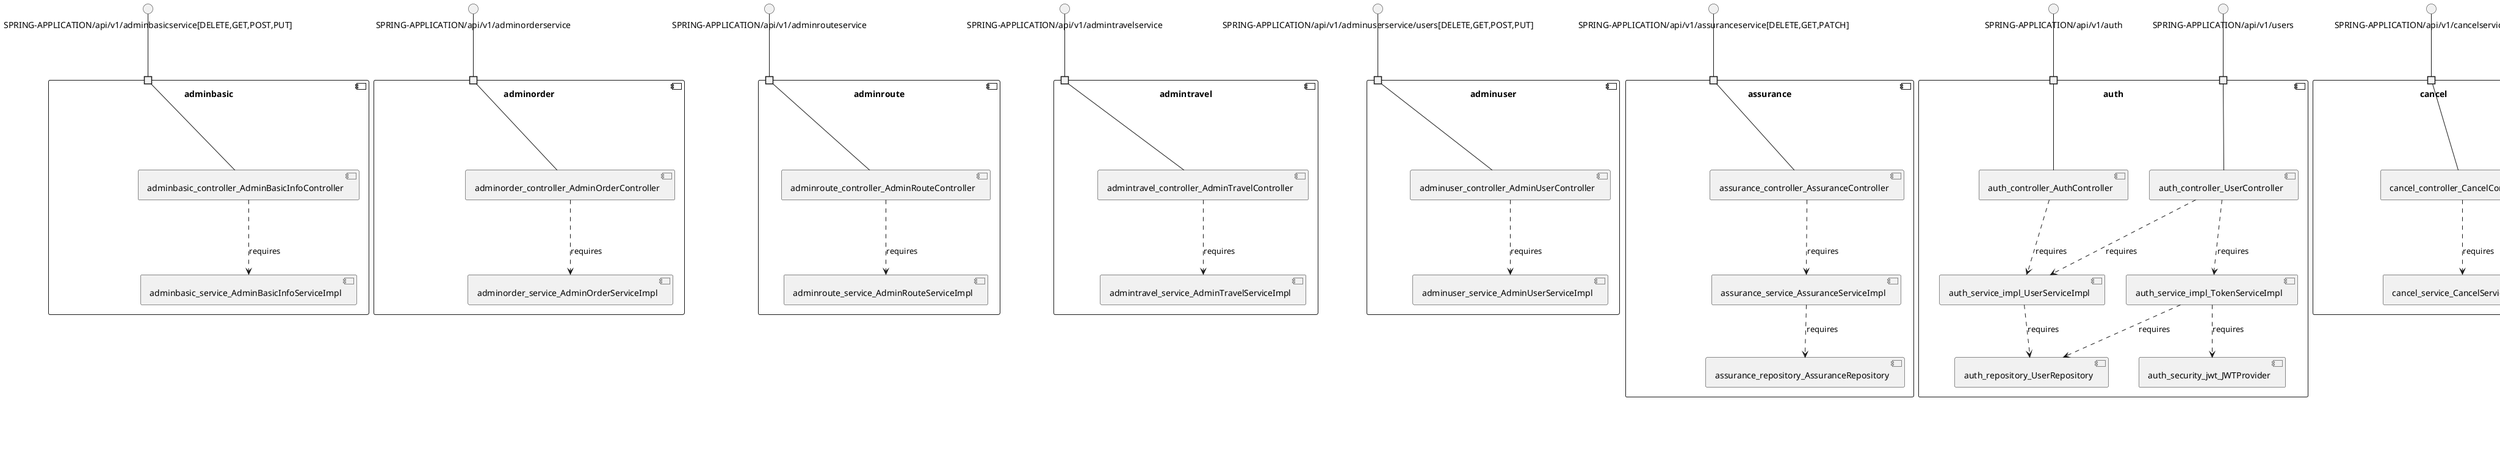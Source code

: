 @startuml
skinparam fixCircleLabelOverlapping true
skinparam componentStyle uml2
component "adminbasic\n\n\n\n\n\n" {
[adminbasic_service_AdminBasicInfoServiceImpl]
[adminbasic_controller_AdminBasicInfoController]
portin " " as adminbasic_requires_SPRING_APPLICATION_api_v1_adminbasicservice_DELETE_GET_POST_PUT_
[adminbasic_controller_AdminBasicInfoController]..>[adminbasic_service_AdminBasicInfoServiceImpl] : requires
"adminbasic_requires_SPRING_APPLICATION_api_v1_adminbasicservice_DELETE_GET_POST_PUT_"--[adminbasic_controller_AdminBasicInfoController]
}
interface "SPRING-APPLICATION/api/v1/adminbasicservice[DELETE,GET,POST,PUT]" as interface.SPRING_APPLICATION_api_v1_adminbasicservice_DELETE_GET_POST_PUT_
interface.SPRING_APPLICATION_api_v1_adminbasicservice_DELETE_GET_POST_PUT_--"adminbasic_requires_SPRING_APPLICATION_api_v1_adminbasicservice_DELETE_GET_POST_PUT_"
component "adminorder\n\n\n\n\n\n" {
[adminorder_service_AdminOrderServiceImpl]
[adminorder_controller_AdminOrderController]
portin " " as adminorder_requires_SPRING_APPLICATION_api_v1_adminorderservice
[adminorder_controller_AdminOrderController]..>[adminorder_service_AdminOrderServiceImpl] : requires
"adminorder_requires_SPRING_APPLICATION_api_v1_adminorderservice"--[adminorder_controller_AdminOrderController]
}
interface "SPRING-APPLICATION/api/v1/adminorderservice" as interface.SPRING_APPLICATION_api_v1_adminorderservice
interface.SPRING_APPLICATION_api_v1_adminorderservice--"adminorder_requires_SPRING_APPLICATION_api_v1_adminorderservice"
component "adminroute\n\n\n\n\n\n" {
[adminroute_service_AdminRouteServiceImpl]
[adminroute_controller_AdminRouteController]
portin " " as adminroute_requires_SPRING_APPLICATION_api_v1_adminrouteservice
[adminroute_controller_AdminRouteController]..>[adminroute_service_AdminRouteServiceImpl] : requires
"adminroute_requires_SPRING_APPLICATION_api_v1_adminrouteservice"--[adminroute_controller_AdminRouteController]
}
interface "SPRING-APPLICATION/api/v1/adminrouteservice" as interface.SPRING_APPLICATION_api_v1_adminrouteservice
interface.SPRING_APPLICATION_api_v1_adminrouteservice--"adminroute_requires_SPRING_APPLICATION_api_v1_adminrouteservice"
component "admintravel\n\n\n\n\n\n" {
[admintravel_service_AdminTravelServiceImpl]
[admintravel_controller_AdminTravelController]
portin " " as admintravel_requires_SPRING_APPLICATION_api_v1_admintravelservice
[admintravel_controller_AdminTravelController]..>[admintravel_service_AdminTravelServiceImpl] : requires
"admintravel_requires_SPRING_APPLICATION_api_v1_admintravelservice"--[admintravel_controller_AdminTravelController]
}
interface "SPRING-APPLICATION/api/v1/admintravelservice" as interface.SPRING_APPLICATION_api_v1_admintravelservice
interface.SPRING_APPLICATION_api_v1_admintravelservice--"admintravel_requires_SPRING_APPLICATION_api_v1_admintravelservice"
component "adminuser\n\n\n\n\n\n" {
[adminuser_service_AdminUserServiceImpl]
[adminuser_controller_AdminUserController]
portin " " as adminuser_requires_SPRING_APPLICATION_api_v1_adminuserservice_users_DELETE_GET_POST_PUT_
[adminuser_controller_AdminUserController]..>[adminuser_service_AdminUserServiceImpl] : requires
"adminuser_requires_SPRING_APPLICATION_api_v1_adminuserservice_users_DELETE_GET_POST_PUT_"--[adminuser_controller_AdminUserController]
}
interface "SPRING-APPLICATION/api/v1/adminuserservice/users[DELETE,GET,POST,PUT]" as interface.SPRING_APPLICATION_api_v1_adminuserservice_users_DELETE_GET_POST_PUT_
interface.SPRING_APPLICATION_api_v1_adminuserservice_users_DELETE_GET_POST_PUT_--"adminuser_requires_SPRING_APPLICATION_api_v1_adminuserservice_users_DELETE_GET_POST_PUT_"
component "assurance\n\n\n\n\n\n" {
[assurance_repository_AssuranceRepository]
[assurance_service_AssuranceServiceImpl]
[assurance_controller_AssuranceController]
portin " " as assurance_requires_SPRING_APPLICATION_api_v1_assuranceservice_DELETE_GET_PATCH_
[assurance_controller_AssuranceController]..>[assurance_service_AssuranceServiceImpl] : requires
[assurance_service_AssuranceServiceImpl]..>[assurance_repository_AssuranceRepository] : requires
"assurance_requires_SPRING_APPLICATION_api_v1_assuranceservice_DELETE_GET_PATCH_"--[assurance_controller_AssuranceController]
}
interface "SPRING-APPLICATION/api/v1/assuranceservice[DELETE,GET,PATCH]" as interface.SPRING_APPLICATION_api_v1_assuranceservice_DELETE_GET_PATCH_
interface.SPRING_APPLICATION_api_v1_assuranceservice_DELETE_GET_PATCH_--"assurance_requires_SPRING_APPLICATION_api_v1_assuranceservice_DELETE_GET_PATCH_"
component "auth\n\n\n\n\n\n" {
[auth_security_jwt_JWTProvider]
[auth_service_impl_TokenServiceImpl]
[auth_service_impl_UserServiceImpl]
[auth_repository_UserRepository]
[auth_controller_UserController]
[auth_controller_AuthController]
portin " " as auth_requires_SPRING_APPLICATION_api_v1_users
portin " " as auth_requires_SPRING_APPLICATION_api_v1_auth
[auth_service_impl_TokenServiceImpl]..>[auth_repository_UserRepository] : requires
[auth_controller_UserController]..>[auth_service_impl_TokenServiceImpl] : requires
[auth_controller_UserController]..>[auth_service_impl_UserServiceImpl] : requires
[auth_service_impl_TokenServiceImpl]..>[auth_security_jwt_JWTProvider] : requires
[auth_controller_AuthController]..>[auth_service_impl_UserServiceImpl] : requires
[auth_service_impl_UserServiceImpl]..>[auth_repository_UserRepository] : requires
"auth_requires_SPRING_APPLICATION_api_v1_auth"--[auth_controller_AuthController]
"auth_requires_SPRING_APPLICATION_api_v1_users"--[auth_controller_UserController]
}
interface "SPRING-APPLICATION/api/v1/auth" as interface.SPRING_APPLICATION_api_v1_auth
interface.SPRING_APPLICATION_api_v1_auth--"auth_requires_SPRING_APPLICATION_api_v1_auth"
interface "SPRING-APPLICATION/api/v1/users" as interface.SPRING_APPLICATION_api_v1_users
interface.SPRING_APPLICATION_api_v1_users--"auth_requires_SPRING_APPLICATION_api_v1_users"
component "cancel\n\n\n\n\n\n" {
[cancel_service_CancelServiceImpl]
[cancel_controller_CancelController]
portin " " as cancel_requires_SPRING_APPLICATION_api_v1_cancelservice_GET_
[cancel_controller_CancelController]..>[cancel_service_CancelServiceImpl] : requires
"cancel_requires_SPRING_APPLICATION_api_v1_cancelservice_GET_"--[cancel_controller_CancelController]
}
interface "SPRING-APPLICATION/api/v1/cancelservice[GET]" as interface.SPRING_APPLICATION_api_v1_cancelservice_GET_
interface.SPRING_APPLICATION_api_v1_cancelservice_GET_--"cancel_requires_SPRING_APPLICATION_api_v1_cancelservice_GET_"
component "com_trainticket\n\n\n\n\n\n" {
[com_trainticket_repository_PaymentRepository]
[com_trainticket_repository_AddMoneyRepository]
[com_trainticket_service_PaymentServiceImpl]
[com_trainticket_controller_PaymentController]
portin " " as com_trainticket_requires_SPRING_APPLICATION_api_v1_paymentservice_GET_POST_
[com_trainticket_service_PaymentServiceImpl]..>[com_trainticket_repository_PaymentRepository] : requires
[com_trainticket_service_PaymentServiceImpl]..>[com_trainticket_repository_AddMoneyRepository] : requires
[com_trainticket_controller_PaymentController]..>[com_trainticket_service_PaymentServiceImpl] : requires
"com_trainticket_requires_SPRING_APPLICATION_api_v1_paymentservice_GET_POST_"--[com_trainticket_controller_PaymentController]
}
interface "SPRING-APPLICATION/api/v1/paymentservice[GET,POST]" as interface.SPRING_APPLICATION_api_v1_paymentservice_GET_POST_
interface.SPRING_APPLICATION_api_v1_paymentservice_GET_POST_--"com_trainticket_requires_SPRING_APPLICATION_api_v1_paymentservice_GET_POST_"
component "config\n\n\n\n\n\n" {
[config_repository_ConfigRepository]
[config_controller_ConfigController]
[config_service_ConfigServiceImpl]
portin " " as config_requires_SPRING_APPLICATION_api_v1_configservice
[config_controller_ConfigController]..>[config_service_ConfigServiceImpl] : requires
[config_service_ConfigServiceImpl]..>[config_repository_ConfigRepository] : requires
"config_requires_SPRING_APPLICATION_api_v1_configservice"--[config_controller_ConfigController]
}
interface "SPRING-APPLICATION/api/v1/configservice" as interface.SPRING_APPLICATION_api_v1_configservice
interface.SPRING_APPLICATION_api_v1_configservice--"config_requires_SPRING_APPLICATION_api_v1_configservice"
component "consign\n\n\n\n\n\n" {
[consign_service_ConsignServiceImpl]
[consign_controller_ConsignController]
[consign_repository_ConsignRepository]
portin " " as consign_requires_SPRING_APPLICATION_api_v1_consignservice
[consign_service_ConsignServiceImpl]..>[consign_repository_ConsignRepository] : requires
[consign_controller_ConsignController]..>[consign_service_ConsignServiceImpl] : requires
"consign_requires_SPRING_APPLICATION_api_v1_consignservice"--[consign_controller_ConsignController]
}
interface "SPRING-APPLICATION/api/v1/consignservice" as interface.SPRING_APPLICATION_api_v1_consignservice
interface.SPRING_APPLICATION_api_v1_consignservice--"consign_requires_SPRING_APPLICATION_api_v1_consignservice"
component "consignprice\n\n\n\n\n\n" {
[consignprice_repository_ConsignPriceConfigRepository]
[consignprice_controller_ConsignPriceController]
[consignprice_service_ConsignPriceServiceImpl]
portin " " as consignprice_requires_SPRING_APPLICATION_api_v1_consignpriceservice
[consignprice_service_ConsignPriceServiceImpl]..>[consignprice_repository_ConsignPriceConfigRepository] : requires
[consignprice_controller_ConsignPriceController]..>[consignprice_service_ConsignPriceServiceImpl] : requires
"consignprice_requires_SPRING_APPLICATION_api_v1_consignpriceservice"--[consignprice_controller_ConsignPriceController]
}
interface "SPRING-APPLICATION/api/v1/consignpriceservice" as interface.SPRING_APPLICATION_api_v1_consignpriceservice
interface.SPRING_APPLICATION_api_v1_consignpriceservice--"consignprice_requires_SPRING_APPLICATION_api_v1_consignpriceservice"
component "contacts\n\n\n\n\n\n" {
[contacts_controller_ContactsController]
[contacts_repository_ContactsRepository]
[contacts_service_ContactsServiceImpl]
portin " " as contacts_requires_SPRING_APPLICATION_api_v1_contactservice_DELETE_GET_POST_PUT_
[contacts_controller_ContactsController]..>[contacts_service_ContactsServiceImpl] : requires
[contacts_service_ContactsServiceImpl]..>[contacts_repository_ContactsRepository] : requires
"contacts_requires_SPRING_APPLICATION_api_v1_contactservice_DELETE_GET_POST_PUT_"--[contacts_controller_ContactsController]
}
interface "SPRING-APPLICATION/api/v1/contactservice[DELETE,GET,POST,PUT]" as interface.SPRING_APPLICATION_api_v1_contactservice_DELETE_GET_POST_PUT_
interface.SPRING_APPLICATION_api_v1_contactservice_DELETE_GET_POST_PUT_--"contacts_requires_SPRING_APPLICATION_api_v1_contactservice_DELETE_GET_POST_PUT_"
component "execute\n\n\n\n\n\n" {
[execute_serivce_ExecuteServiceImpl]
[execute_controller_ExecuteControlller]
portin " " as execute_requires_SPRING_APPLICATION_api_v1_executeservice_GET_
[execute_controller_ExecuteControlller]..>[execute_serivce_ExecuteServiceImpl] : requires
"execute_requires_SPRING_APPLICATION_api_v1_executeservice_GET_"--[execute_controller_ExecuteControlller]
}
interface "SPRING-APPLICATION/api/v1/executeservice[GET]" as interface.SPRING_APPLICATION_api_v1_executeservice_GET_
interface.SPRING_APPLICATION_api_v1_executeservice_GET_--"execute_requires_SPRING_APPLICATION_api_v1_executeservice_GET_"
component "fdse_microservice\n\n\n\n\n\n" {
[fdse_microservice_controller_BasicController]
[fdse_microservice_service_BasicServiceImpl]
portin " " as fdse_microservice_requires_SPRING_APPLICATION_api_v1_basicservice
[fdse_microservice_controller_BasicController]..>[fdse_microservice_service_BasicServiceImpl] : requires
"fdse_microservice_requires_SPRING_APPLICATION_api_v1_basicservice"--[fdse_microservice_controller_BasicController]
}
interface "SPRING-APPLICATION/api/v1/basicservice" as interface.SPRING_APPLICATION_api_v1_basicservice
interface.SPRING_APPLICATION_api_v1_basicservice--"fdse_microservice_requires_SPRING_APPLICATION_api_v1_basicservice"
component "fdse_microservice 2\n\n\n\n\n\n" {
[fdse_microservice_repository_StationRepository]
[fdse_microservice_controller_StationController]
[fdse_microservice_service_StationServiceImpl]
portin " " as fdse_microservice_2_requires_SPRING_APPLICATION_api_v1_stationservice
[fdse_microservice_controller_StationController]..>[fdse_microservice_service_StationServiceImpl] : requires
[fdse_microservice_service_StationServiceImpl]..>[fdse_microservice_repository_StationRepository] : requires
"fdse_microservice_2_requires_SPRING_APPLICATION_api_v1_stationservice"--[fdse_microservice_controller_StationController]
}
interface "SPRING-APPLICATION/api/v1/stationservice" as interface.SPRING_APPLICATION_api_v1_stationservice
interface.SPRING_APPLICATION_api_v1_stationservice--"fdse_microservice_2_requires_SPRING_APPLICATION_api_v1_stationservice"
component "food\n\n\n\n\n\n" {
[food_controller_StationFoodController]
[food_repository_StationFoodRepository]
[food_service_StationFoodServiceImpl]
portin " " as food_requires_SPRING_APPLICATION_api_v1_stationfoodservice
[food_service_StationFoodServiceImpl]..>[food_repository_StationFoodRepository] : requires
[food_controller_StationFoodController]..>[food_service_StationFoodServiceImpl] : requires
"food_requires_SPRING_APPLICATION_api_v1_stationfoodservice"--[food_controller_StationFoodController]
}
interface "SPRING-APPLICATION/api/v1/stationfoodservice" as interface.SPRING_APPLICATION_api_v1_stationfoodservice
interface.SPRING_APPLICATION_api_v1_stationfoodservice--"food_requires_SPRING_APPLICATION_api_v1_stationfoodservice"
component "food_delivery\n\n\n\n\n\n" {
[food_delivery_repository_FoodDeliveryOrderRepository]
[food_delivery_controller_FoodDeliveryController]
[food_delivery_service_FoodDeliveryServiceImpl]
portin " " as food_delivery_requires_SPRING_APPLICATION_api_v1_fooddeliveryservice
[food_delivery_controller_FoodDeliveryController]..>[food_delivery_service_FoodDeliveryServiceImpl] : requires
[food_delivery_service_FoodDeliveryServiceImpl]..>[food_delivery_repository_FoodDeliveryOrderRepository] : requires
"food_delivery_requires_SPRING_APPLICATION_api_v1_fooddeliveryservice"--[food_delivery_controller_FoodDeliveryController]
}
interface "SPRING-APPLICATION/api/v1/fooddeliveryservice" as interface.SPRING_APPLICATION_api_v1_fooddeliveryservice
interface.SPRING_APPLICATION_api_v1_fooddeliveryservice--"food_delivery_requires_SPRING_APPLICATION_api_v1_fooddeliveryservice"
component "foodsearch\n\n\n\n\n\n" {
[foodsearch_mq_RabbitSend]
[foodsearch_service_FoodServiceImpl]
[foodsearch_repository_FoodOrderRepository]
[foodsearch_controller_FoodController]
portin " " as foodsearch_requires_SPRING_APPLICATION_api_v1_foodservice_DELETE_GET_POST_PUT_
[foodsearch_controller_FoodController]..>[foodsearch_service_FoodServiceImpl] : requires
[foodsearch_service_FoodServiceImpl]..>[foodsearch_mq_RabbitSend] : requires
[foodsearch_service_FoodServiceImpl]..>[foodsearch_repository_FoodOrderRepository] : requires
[foodsearch_controller_FoodController]..>[foodsearch_mq_RabbitSend] : requires
"foodsearch_requires_SPRING_APPLICATION_api_v1_foodservice_DELETE_GET_POST_PUT_"--[foodsearch_controller_FoodController]
}
interface "SPRING-APPLICATION/api/v1/foodservice[DELETE,GET,POST,PUT]" as interface.SPRING_APPLICATION_api_v1_foodservice_DELETE_GET_POST_PUT_
interface.SPRING_APPLICATION_api_v1_foodservice_DELETE_GET_POST_PUT_--"foodsearch_requires_SPRING_APPLICATION_api_v1_foodservice_DELETE_GET_POST_PUT_"
component "inside_payment\n\n\n\n\n\n" {
[inside_payment_repository_PaymentRepository]
[inside_payment_controller_InsidePaymentController]
[inside_payment_repository_AddMoneyRepository]
[inside_payment_service_InsidePaymentServiceImpl]
portin " " as inside_payment_requires_SPRING_APPLICATION_api_v1_inside_pay_service
[inside_payment_service_InsidePaymentServiceImpl]..>[inside_payment_repository_AddMoneyRepository] : requires
[inside_payment_controller_InsidePaymentController]..>[inside_payment_service_InsidePaymentServiceImpl] : requires
[inside_payment_service_InsidePaymentServiceImpl]..>[inside_payment_repository_PaymentRepository] : requires
"inside_payment_requires_SPRING_APPLICATION_api_v1_inside_pay_service"--[inside_payment_controller_InsidePaymentController]
}
interface "SPRING-APPLICATION/api/v1/inside_pay_service" as interface.SPRING_APPLICATION_api_v1_inside_pay_service
interface.SPRING_APPLICATION_api_v1_inside_pay_service--"inside_payment_requires_SPRING_APPLICATION_api_v1_inside_pay_service"
component "notification\n\n\n\n\n\n" {
[notification_mq_RabbitSend]
[notification_service_NotificationServiceImpl]
[notification_controller_NotificationController]
[notification_service_MailService]
portin " " as notification_requires_SPRING_APPLICATION_api_v1_notifyservice
[notification_controller_NotificationController]..>[notification_service_NotificationServiceImpl] : requires
[notification_controller_NotificationController]..>[notification_mq_RabbitSend] : requires
[notification_service_NotificationServiceImpl]..>[notification_service_MailService] : requires
"notification_requires_SPRING_APPLICATION_api_v1_notifyservice"--[notification_controller_NotificationController]
}
interface "SPRING-APPLICATION/api/v1/notifyservice" as interface.SPRING_APPLICATION_api_v1_notifyservice
interface.SPRING_APPLICATION_api_v1_notifyservice--"notification_requires_SPRING_APPLICATION_api_v1_notifyservice"
component "order\n\n\n\n\n\n" {
[order_controller_OrderController]
[order_repository_OrderRepository]
[order_service_OrderServiceImpl]
portin " " as order_requires_SPRING_APPLICATION_api_v1_orderservice
[order_controller_OrderController]..>[order_service_OrderServiceImpl] : requires
[order_service_OrderServiceImpl]..>[order_repository_OrderRepository] : requires
"order_requires_SPRING_APPLICATION_api_v1_orderservice"--[order_controller_OrderController]
}
interface "SPRING-APPLICATION/api/v1/orderservice" as interface.SPRING_APPLICATION_api_v1_orderservice
interface.SPRING_APPLICATION_api_v1_orderservice--"order_requires_SPRING_APPLICATION_api_v1_orderservice"
component "other\n\n\n\n\n\n" {
[other_service_OrderOtherServiceImpl]
[other_repository_OrderOtherRepository]
[other_controller_OrderOtherController]
portin " " as other_requires_SPRING_APPLICATION_api_v1_orderOtherService
[other_service_OrderOtherServiceImpl]..>[other_repository_OrderOtherRepository] : requires
[other_controller_OrderOtherController]..>[other_service_OrderOtherServiceImpl] : requires
"other_requires_SPRING_APPLICATION_api_v1_orderOtherService"--[other_controller_OrderOtherController]
}
interface "SPRING-APPLICATION/api/v1/orderOtherService" as interface.SPRING_APPLICATION_api_v1_orderOtherService
interface.SPRING_APPLICATION_api_v1_orderOtherService--"other_requires_SPRING_APPLICATION_api_v1_orderOtherService"
component "plan\n\n\n\n\n\n" {
[plan_controller_RoutePlanController]
[plan_service_RoutePlanServiceImpl]
portin " " as plan_requires_SPRING_APPLICATION_api_v1_routeplanservice
[plan_controller_RoutePlanController]..>[plan_service_RoutePlanServiceImpl] : requires
"plan_requires_SPRING_APPLICATION_api_v1_routeplanservice"--[plan_controller_RoutePlanController]
}
interface "SPRING-APPLICATION/api/v1/routeplanservice" as interface.SPRING_APPLICATION_api_v1_routeplanservice
interface.SPRING_APPLICATION_api_v1_routeplanservice--"plan_requires_SPRING_APPLICATION_api_v1_routeplanservice"
component "preserve\n\n\n\n\n\n" {
[preserve_mq_RabbitSend]
[preserve_service_PreserveServiceImpl]
[preserve_controller_PreserveController]
portin " " as preserve_requires_SPRING_APPLICATION_api_v1_preserveservice
[preserve_controller_PreserveController]..>[preserve_service_PreserveServiceImpl] : requires
[preserve_service_PreserveServiceImpl]..>[preserve_mq_RabbitSend] : requires
"preserve_requires_SPRING_APPLICATION_api_v1_preserveservice"--[preserve_controller_PreserveController]
}
interface "SPRING-APPLICATION/api/v1/preserveservice" as interface.SPRING_APPLICATION_api_v1_preserveservice
interface.SPRING_APPLICATION_api_v1_preserveservice--"preserve_requires_SPRING_APPLICATION_api_v1_preserveservice"
component "preserveOther\n\n\n\n\n\n" {
[preserveOther_controller_PreserveOtherController]
[preserveOther_service_PreserveOtherServiceImpl]
[preserveOther_mq_RabbitSend]
portin " " as preserveOther_requires_SPRING_APPLICATION_api_v1_preserveotherservice
[preserveOther_controller_PreserveOtherController]..>[preserveOther_service_PreserveOtherServiceImpl] : requires
[preserveOther_service_PreserveOtherServiceImpl]..>[preserveOther_mq_RabbitSend] : requires
"preserveOther_requires_SPRING_APPLICATION_api_v1_preserveotherservice"--[preserveOther_controller_PreserveOtherController]
}
interface "SPRING-APPLICATION/api/v1/preserveotherservice" as interface.SPRING_APPLICATION_api_v1_preserveotherservice
interface.SPRING_APPLICATION_api_v1_preserveotherservice--"preserveOther_requires_SPRING_APPLICATION_api_v1_preserveotherservice"
component "price\n\n\n\n\n\n" {
[price_service_PriceServiceImpl]
[price_repository_PriceConfigRepository]
[price_controller_PriceController]
portin " " as price_requires_SPRING_APPLICATION_api_v1_priceservice
[price_service_PriceServiceImpl]..>[price_repository_PriceConfigRepository] : requires
[price_controller_PriceController]..>[price_service_PriceServiceImpl] : requires
"price_requires_SPRING_APPLICATION_api_v1_priceservice"--[price_controller_PriceController]
}
interface "SPRING-APPLICATION/api/v1/priceservice" as interface.SPRING_APPLICATION_api_v1_priceservice
interface.SPRING_APPLICATION_api_v1_priceservice--"price_requires_SPRING_APPLICATION_api_v1_priceservice"
component "rebook\n\n\n\n\n\n" {
[rebook_service_RebookServiceImpl]
[rebook_controller_RebookController]
portin " " as rebook_requires_SPRING_APPLICATION_api_v1_rebookservice
[rebook_controller_RebookController]..>[rebook_service_RebookServiceImpl] : requires
"rebook_requires_SPRING_APPLICATION_api_v1_rebookservice"--[rebook_controller_RebookController]
}
interface "SPRING-APPLICATION/api/v1/rebookservice" as interface.SPRING_APPLICATION_api_v1_rebookservice
interface.SPRING_APPLICATION_api_v1_rebookservice--"rebook_requires_SPRING_APPLICATION_api_v1_rebookservice"
component "route\n\n\n\n\n\n" {
[route_repository_RouteRepository]
[route_controller_RouteController]
[route_service_RouteServiceImpl]
portin " " as route_requires_SPRING_APPLICATION_api_v1_routeservice_DELETE_GET_POST_
[route_controller_RouteController]..>[route_service_RouteServiceImpl] : requires
[route_service_RouteServiceImpl]..>[route_repository_RouteRepository] : requires
"route_requires_SPRING_APPLICATION_api_v1_routeservice_DELETE_GET_POST_"--[route_controller_RouteController]
}
interface "SPRING-APPLICATION/api/v1/routeservice[DELETE,GET,POST]" as interface.SPRING_APPLICATION_api_v1_routeservice_DELETE_GET_POST_
interface.SPRING_APPLICATION_api_v1_routeservice_DELETE_GET_POST_--"route_requires_SPRING_APPLICATION_api_v1_routeservice_DELETE_GET_POST_"
component "seat\n\n\n\n\n\n" {
[seat_service_SeatServiceImpl]
[seat_controller_SeatController]
portin " " as seat_requires_SPRING_APPLICATION_api_v1_seatservice
[seat_controller_SeatController]..>[seat_service_SeatServiceImpl] : requires
"seat_requires_SPRING_APPLICATION_api_v1_seatservice"--[seat_controller_SeatController]
}
interface "SPRING-APPLICATION/api/v1/seatservice" as interface.SPRING_APPLICATION_api_v1_seatservice
interface.SPRING_APPLICATION_api_v1_seatservice--"seat_requires_SPRING_APPLICATION_api_v1_seatservice"
component "security\n\n\n\n\n\n" {
[security_repository_SecurityRepository]
[security_controller_SecurityController]
[security_service_SecurityServiceImpl]
portin " " as security_requires_SPRING_APPLICATION_api_v1_securityservice
[security_controller_SecurityController]..>[security_service_SecurityServiceImpl] : requires
[security_service_SecurityServiceImpl]..>[security_repository_SecurityRepository] : requires
"security_requires_SPRING_APPLICATION_api_v1_securityservice"--[security_controller_SecurityController]
}
interface "SPRING-APPLICATION/api/v1/securityservice" as interface.SPRING_APPLICATION_api_v1_securityservice
interface.SPRING_APPLICATION_api_v1_securityservice--"security_requires_SPRING_APPLICATION_api_v1_securityservice"
component "train\n\n\n\n\n\n" {
[train_repository_TrainTypeRepository]
[train_service_TrainServiceImpl]
[train_controller_TrainController]
portin " " as train_requires_SPRING_APPLICATION_api_v1_trainservice
[train_controller_TrainController]..>[train_service_TrainServiceImpl] : requires
[train_service_TrainServiceImpl]..>[train_repository_TrainTypeRepository] : requires
"train_requires_SPRING_APPLICATION_api_v1_trainservice"--[train_controller_TrainController]
}
interface "SPRING-APPLICATION/api/v1/trainservice" as interface.SPRING_APPLICATION_api_v1_trainservice
interface.SPRING_APPLICATION_api_v1_trainservice--"train_requires_SPRING_APPLICATION_api_v1_trainservice"
component "trainFood\n\n\n\n\n\n" {
[trainFood_controller_TrainFoodController]
[trainFood_repository_TrainFoodRepository]
[trainFood_service_TrainFoodServiceImpl]
portin " " as trainFood_requires_SPRING_APPLICATION_api_v1_trainfoodservice
[trainFood_service_TrainFoodServiceImpl]..>[trainFood_repository_TrainFoodRepository] : requires
[trainFood_controller_TrainFoodController]..>[trainFood_service_TrainFoodServiceImpl] : requires
"trainFood_requires_SPRING_APPLICATION_api_v1_trainfoodservice"--[trainFood_controller_TrainFoodController]
}
interface "SPRING-APPLICATION/api/v1/trainfoodservice" as interface.SPRING_APPLICATION_api_v1_trainfoodservice
interface.SPRING_APPLICATION_api_v1_trainfoodservice--"trainFood_requires_SPRING_APPLICATION_api_v1_trainfoodservice"
component "travel2\n\n\n\n\n\n" {
[travel_repository_TripRepository]
[travel2_repository_TripRepository]
[travel_service_TravelServiceImpl]
[travel_controller_TravelController]
[travel2_service_TravelServiceImpl]
[travel2_controller_Travel2Controller]
portin " " as travel2_requires_SPRING_APPLICATION_api_v1_travel2service
portin " " as travel2_requires_SPRING_APPLICATION_api_v1_travelservice
[travel2_service_TravelServiceImpl]..>[travel2_repository_TripRepository] : requires
[travel2_controller_Travel2Controller]..>[travel2_service_TravelServiceImpl] : requires
[travel_service_TravelServiceImpl]..>[travel_repository_TripRepository] : requires
[travel_controller_TravelController]..>[travel_service_TravelServiceImpl] : requires
"travel2_requires_SPRING_APPLICATION_api_v1_travel2service"--[travel2_controller_Travel2Controller]
"travel2_requires_SPRING_APPLICATION_api_v1_travelservice"--[travel_controller_TravelController]
}
interface "SPRING-APPLICATION/api/v1/travel2service" as interface.SPRING_APPLICATION_api_v1_travel2service
interface.SPRING_APPLICATION_api_v1_travel2service--"travel2_requires_SPRING_APPLICATION_api_v1_travel2service"
interface "SPRING-APPLICATION/api/v1/travelservice" as interface.SPRING_APPLICATION_api_v1_travelservice
interface.SPRING_APPLICATION_api_v1_travelservice--"travel2_requires_SPRING_APPLICATION_api_v1_travelservice"
component "travelplan\n\n\n\n\n\n" {
[travelplan_controller_TravelPlanController]
[travelplan_service_TravelPlanServiceImpl]
portin " " as travelplan_requires_SPRING_APPLICATION_api_v1_travelplanservice
[travelplan_controller_TravelPlanController]..>[travelplan_service_TravelPlanServiceImpl] : requires
"travelplan_requires_SPRING_APPLICATION_api_v1_travelplanservice"--[travelplan_controller_TravelPlanController]
}
interface "SPRING-APPLICATION/api/v1/travelplanservice" as interface.SPRING_APPLICATION_api_v1_travelplanservice
interface.SPRING_APPLICATION_api_v1_travelplanservice--"travelplan_requires_SPRING_APPLICATION_api_v1_travelplanservice"
component "verifycode\n\n\n\n\n\n" {
[verifycode_controller_VerifyCodeController]
[verifycode_service_impl_VerifyCodeServiceImpl]
portin " " as verifycode_requires_SPRING_APPLICATION_api_v1_verifycode
[verifycode_controller_VerifyCodeController]..>[verifycode_service_impl_VerifyCodeServiceImpl] : requires
"verifycode_requires_SPRING_APPLICATION_api_v1_verifycode"--[verifycode_controller_VerifyCodeController]
}
interface "SPRING-APPLICATION/api/v1/verifycode" as interface.SPRING_APPLICATION_api_v1_verifycode
interface.SPRING_APPLICATION_api_v1_verifycode--"verifycode_requires_SPRING_APPLICATION_api_v1_verifycode"
component "waitorder\n\n\n\n\n\n" {
[waitorder_repository_WaitListOrderRepository]
[waitorder_controller_WaitListOrderController]
[waitorder_service_Impl_WaitListOrderServiceImpl]
portin " " as waitorder_requires_SPRING_APPLICATION_api_v1_waitorderservice_GET_POST_
[waitorder_service_Impl_WaitListOrderServiceImpl]..>[waitorder_repository_WaitListOrderRepository] : requires
[waitorder_controller_WaitListOrderController]..>[waitorder_service_Impl_WaitListOrderServiceImpl] : requires
"waitorder_requires_SPRING_APPLICATION_api_v1_waitorderservice_GET_POST_"--[waitorder_controller_WaitListOrderController]
}
interface "SPRING-APPLICATION/api/v1/waitorderservice[GET,POST]" as interface.SPRING_APPLICATION_api_v1_waitorderservice_GET_POST_
interface.SPRING_APPLICATION_api_v1_waitorderservice_GET_POST_--"waitorder_requires_SPRING_APPLICATION_api_v1_waitorderservice_GET_POST_"
interface "adminbasic_service_DiscoveryClient" as interface.adminbasic_service_DiscoveryClient
interface.adminbasic_service_DiscoveryClient--[adminbasic_service_DiscoveryClient_Provider]
interface "adminbasic_service_RestTemplate" as interface.adminbasic_service_RestTemplate
interface.adminbasic_service_RestTemplate--[adminbasic_service_RestTemplate_Provider]
interface "adminorder_service_DiscoveryClient" as interface.adminorder_service_DiscoveryClient
interface.adminorder_service_DiscoveryClient--[adminorder_service_DiscoveryClient_Provider]
interface "adminorder_service_RestTemplate" as interface.adminorder_service_RestTemplate
interface.adminorder_service_RestTemplate--[adminorder_service_RestTemplate_Provider]
interface "adminroute_service_DiscoveryClient" as interface.adminroute_service_DiscoveryClient
interface.adminroute_service_DiscoveryClient--[adminroute_service_DiscoveryClient_Provider]
interface "adminroute_service_RestTemplate" as interface.adminroute_service_RestTemplate
interface.adminroute_service_RestTemplate--[adminroute_service_RestTemplate_Provider]
interface "admintravel_service_DiscoveryClient" as interface.admintravel_service_DiscoveryClient
interface.admintravel_service_DiscoveryClient--[admintravel_service_DiscoveryClient_Provider]
interface "admintravel_service_RestTemplate" as interface.admintravel_service_RestTemplate
interface.admintravel_service_RestTemplate--[admintravel_service_RestTemplate_Provider]
interface "adminuser_service_DiscoveryClient" as interface.adminuser_service_DiscoveryClient
interface.adminuser_service_DiscoveryClient--[adminuser_service_DiscoveryClient_Provider]
interface "adminuser_service_RestTemplate" as interface.adminuser_service_RestTemplate
interface.adminuser_service_RestTemplate--[adminuser_service_RestTemplate_Provider]
interface "auth_service_impl_AuthenticationManager" as interface.auth_service_impl_AuthenticationManager
interface.auth_service_impl_AuthenticationManager--[auth_service_impl_AuthenticationManager_Provider]
interface "auth_service_impl_DiscoveryClient" as interface.auth_service_impl_DiscoveryClient
interface.auth_service_impl_DiscoveryClient--[auth_service_impl_DiscoveryClient_Provider]
interface "auth_service_impl_PasswordEncoder" as interface.auth_service_impl_PasswordEncoder
interface.auth_service_impl_PasswordEncoder--[auth_service_impl_PasswordEncoder_Provider]
interface "auth_service_impl_RestTemplate" as interface.auth_service_impl_RestTemplate
interface.auth_service_impl_RestTemplate--[auth_service_impl_RestTemplate_Provider]
interface "cancel_service_DiscoveryClient" as interface.cancel_service_DiscoveryClient
interface.cancel_service_DiscoveryClient--[cancel_service_DiscoveryClient_Provider]
interface "cancel_service_RestTemplate" as interface.cancel_service_RestTemplate
interface.cancel_service_RestTemplate--[cancel_service_RestTemplate_Provider]
interface "consign_service_DiscoveryClient" as interface.consign_service_DiscoveryClient
interface.consign_service_DiscoveryClient--[consign_service_DiscoveryClient_Provider]
interface "consign_service_RestTemplate" as interface.consign_service_RestTemplate
interface.consign_service_RestTemplate--[consign_service_RestTemplate_Provider]
interface "execute_serivce_DiscoveryClient" as interface.execute_serivce_DiscoveryClient
interface.execute_serivce_DiscoveryClient--[execute_serivce_DiscoveryClient_Provider]
interface "execute_serivce_RestTemplate" as interface.execute_serivce_RestTemplate
interface.execute_serivce_RestTemplate--[execute_serivce_RestTemplate_Provider]
interface "fdse_microservice_service_DiscoveryClient" as interface.fdse_microservice_service_DiscoveryClient
interface.fdse_microservice_service_DiscoveryClient--[fdse_microservice_service_DiscoveryClient_Provider]
interface "fdse_microservice_service_RestTemplate" as interface.fdse_microservice_service_RestTemplate
interface.fdse_microservice_service_RestTemplate--[fdse_microservice_service_RestTemplate_Provider]
interface "food_delivery_service_DiscoveryClient" as interface.food_delivery_service_DiscoveryClient
interface.food_delivery_service_DiscoveryClient--[food_delivery_service_DiscoveryClient_Provider]
interface "food_delivery_service_RestTemplate" as interface.food_delivery_service_RestTemplate
interface.food_delivery_service_RestTemplate--[food_delivery_service_RestTemplate_Provider]
interface "foodsearch_service_DiscoveryClient" as interface.foodsearch_service_DiscoveryClient
interface.foodsearch_service_DiscoveryClient--[foodsearch_service_DiscoveryClient_Provider]
interface "foodsearch_service_RestTemplate" as interface.foodsearch_service_RestTemplate
interface.foodsearch_service_RestTemplate--[foodsearch_service_RestTemplate_Provider]
interface "inside_payment_service_RestTemplate" as interface.inside_payment_service_RestTemplate
interface.inside_payment_service_RestTemplate--[inside_payment_service_RestTemplate_Provider]
interface "notification_service_Configuration" as interface.notification_service_Configuration
interface.notification_service_Configuration--[notification_service_Configuration_Provider]
interface "notification_service_JavaMailSender$2" as interface.notification_service_JavaMailSender_2
interface.notification_service_JavaMailSender_2--[notification_service_JavaMailSender_2_Provider]
interface "notification_service_JavaMailSender" as interface.notification_service_JavaMailSender
interface.notification_service_JavaMailSender--[notification_service_JavaMailSender_Provider]
interface "order_service_DiscoveryClient" as interface.order_service_DiscoveryClient
interface.order_service_DiscoveryClient--[order_service_DiscoveryClient_Provider]
interface "order_service_RestTemplate" as interface.order_service_RestTemplate
interface.order_service_RestTemplate--[order_service_RestTemplate_Provider]
interface "other_service_DiscoveryClient" as interface.other_service_DiscoveryClient
interface.other_service_DiscoveryClient--[other_service_DiscoveryClient_Provider]
interface "other_service_RestTemplate" as interface.other_service_RestTemplate
interface.other_service_RestTemplate--[other_service_RestTemplate_Provider]
interface "plan_service_DiscoveryClient" as interface.plan_service_DiscoveryClient
interface.plan_service_DiscoveryClient--[plan_service_DiscoveryClient_Provider]
interface "plan_service_RestTemplate" as interface.plan_service_RestTemplate
interface.plan_service_RestTemplate--[plan_service_RestTemplate_Provider]
interface "preserveOther_service_DiscoveryClient" as interface.preserveOther_service_DiscoveryClient
interface.preserveOther_service_DiscoveryClient--[preserveOther_service_DiscoveryClient_Provider]
interface "preserveOther_service_RestTemplate" as interface.preserveOther_service_RestTemplate
interface.preserveOther_service_RestTemplate--[preserveOther_service_RestTemplate_Provider]
interface "preserve_service_DiscoveryClient" as interface.preserve_service_DiscoveryClient
interface.preserve_service_DiscoveryClient--[preserve_service_DiscoveryClient_Provider]
interface "preserve_service_RestTemplate" as interface.preserve_service_RestTemplate
interface.preserve_service_RestTemplate--[preserve_service_RestTemplate_Provider]
interface "rebook_service_DiscoveryClient" as interface.rebook_service_DiscoveryClient
interface.rebook_service_DiscoveryClient--[rebook_service_DiscoveryClient_Provider]
interface "rebook_service_RestTemplate" as interface.rebook_service_RestTemplate
interface.rebook_service_RestTemplate--[rebook_service_RestTemplate_Provider]
interface "seat_service_DiscoveryClient" as interface.seat_service_DiscoveryClient
interface.seat_service_DiscoveryClient--[seat_service_DiscoveryClient_Provider]
interface "seat_service_RestTemplate" as interface.seat_service_RestTemplate
interface.seat_service_RestTemplate--[seat_service_RestTemplate_Provider]
interface "security_service_DiscoveryClient" as interface.security_service_DiscoveryClient
interface.security_service_DiscoveryClient--[security_service_DiscoveryClient_Provider]
interface "security_service_RestTemplate" as interface.security_service_RestTemplate
interface.security_service_RestTemplate--[security_service_RestTemplate_Provider]
interface "travel2_service_DiscoveryClient" as interface.travel2_service_DiscoveryClient
interface.travel2_service_DiscoveryClient--[travel2_service_DiscoveryClient_Provider]
interface "travel2_service_RestTemplate" as interface.travel2_service_RestTemplate
interface.travel2_service_RestTemplate--[travel2_service_RestTemplate_Provider]
interface "travel_service_DiscoveryClient" as interface.travel_service_DiscoveryClient
interface.travel_service_DiscoveryClient--[travel_service_DiscoveryClient_Provider]
interface "travel_service_RestTemplate" as interface.travel_service_RestTemplate
interface.travel_service_RestTemplate--[travel_service_RestTemplate_Provider]
interface "travelplan_service_DiscoveryClient" as interface.travelplan_service_DiscoveryClient
interface.travelplan_service_DiscoveryClient--[travelplan_service_DiscoveryClient_Provider]
interface "travelplan_service_RestTemplate" as interface.travelplan_service_RestTemplate
interface.travelplan_service_RestTemplate--[travelplan_service_RestTemplate_Provider]
interface "SPRING-APPLICATION/api/v1/userservice/users" as interface.SPRING_APPLICATION_api_v1_userservice_users
interface.SPRING_APPLICATION_api_v1_userservice_users--[user_controller_UserController]
interface "user_service_UserService" as interface.user_service_UserService
[user_controller_UserController]..>interface.user_service_UserService : requires
interface "user_service_impl_DiscoveryClient" as interface.user_service_impl_DiscoveryClient
interface.user_service_impl_DiscoveryClient--[user_service_impl_DiscoveryClient_Provider]
interface "user_service_impl_RestTemplate" as interface.user_service_impl_RestTemplate
interface.user_service_impl_RestTemplate--[user_service_impl_RestTemplate_Provider]
interface "user_service_UserService" as interface.user_service_UserService
interface.user_service_UserService--[user_service_impl_UserServiceImpl]
[user_service_impl_UserServiceImpl]..>[user_repository_UserRepository] : requires
interface "user_service_impl_DiscoveryClient" as interface.user_service_impl_DiscoveryClient
[user_service_impl_UserServiceImpl]..>interface.user_service_impl_DiscoveryClient : requires
interface "user_service_impl_RestTemplate" as interface.user_service_impl_RestTemplate
[user_service_impl_UserServiceImpl]..>interface.user_service_impl_RestTemplate : requires
interface "waitorder_service_Impl_DiscoveryClient" as interface.waitorder_service_Impl_DiscoveryClient
interface.waitorder_service_Impl_DiscoveryClient--[waitorder_service_Impl_DiscoveryClient_Provider]
interface "waitorder_service_Impl_RestTemplate" as interface.waitorder_service_Impl_RestTemplate
interface.waitorder_service_Impl_RestTemplate--[waitorder_service_Impl_RestTemplate_Provider]

@enduml
